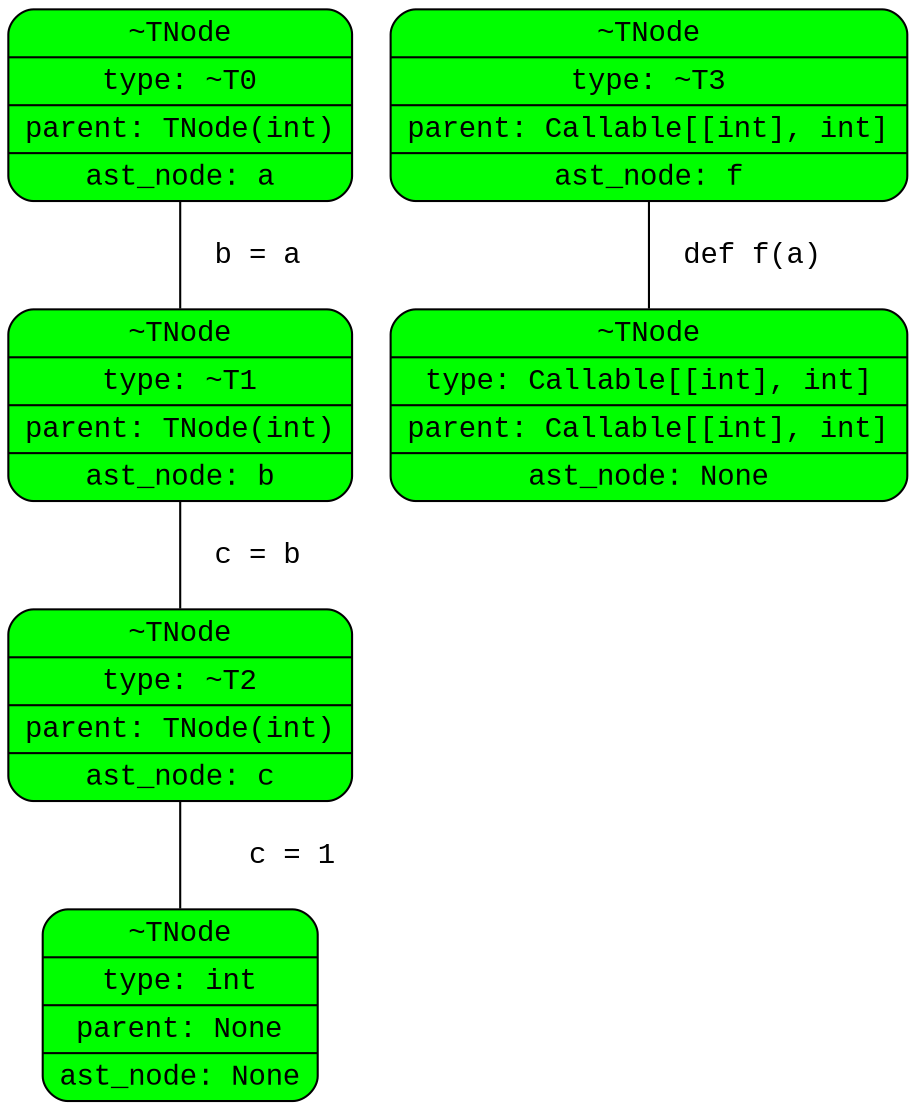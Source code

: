 digraph {

    node[fontname="Courier New"];
    edge[fontname="Courier New"]
    # def f(a):
    #   b = a
    #   c = b
    #   c = 1
    #   return c


    node[style=filled fillcolor=green shape=Mrecord];
    int [label= "{~TNode
        |type: int
        |parent: None
        |ast_node: None
        }"
    ];
    t0 [label= "{~TNode
        |type: ~T0
        |parent: TNode(int)
        |ast_node: a
        }"
    ];
    t1 [label= "{~TNode
        |type: ~T1
        |parent: TNode(int)
        |ast_node: b
        }"
    ];
    t2 [label= "{~TNode
        |type: ~T2
        |parent: TNode(int)
        |ast_node: c
        }"
    ];
    t3 [label= "{~TNode
        |type: ~T3
        |parent: Callable[[int], int]
        |ast_node: f
        }"
    ];
    c1 [label= "{~TNode
        |type: Callable[[int], int]
        |parent: Callable[[int], int]
        |ast_node: None
        }"
    ];


    t0 -> t1 [dir=none label="  b = a"];
    t1 -> t2 [dir=none label="  c = b"];
    t3 -> c1 [dir=none label="  def f(a)"];
    t2 -> int [dir=none label="    c = 1"];


}